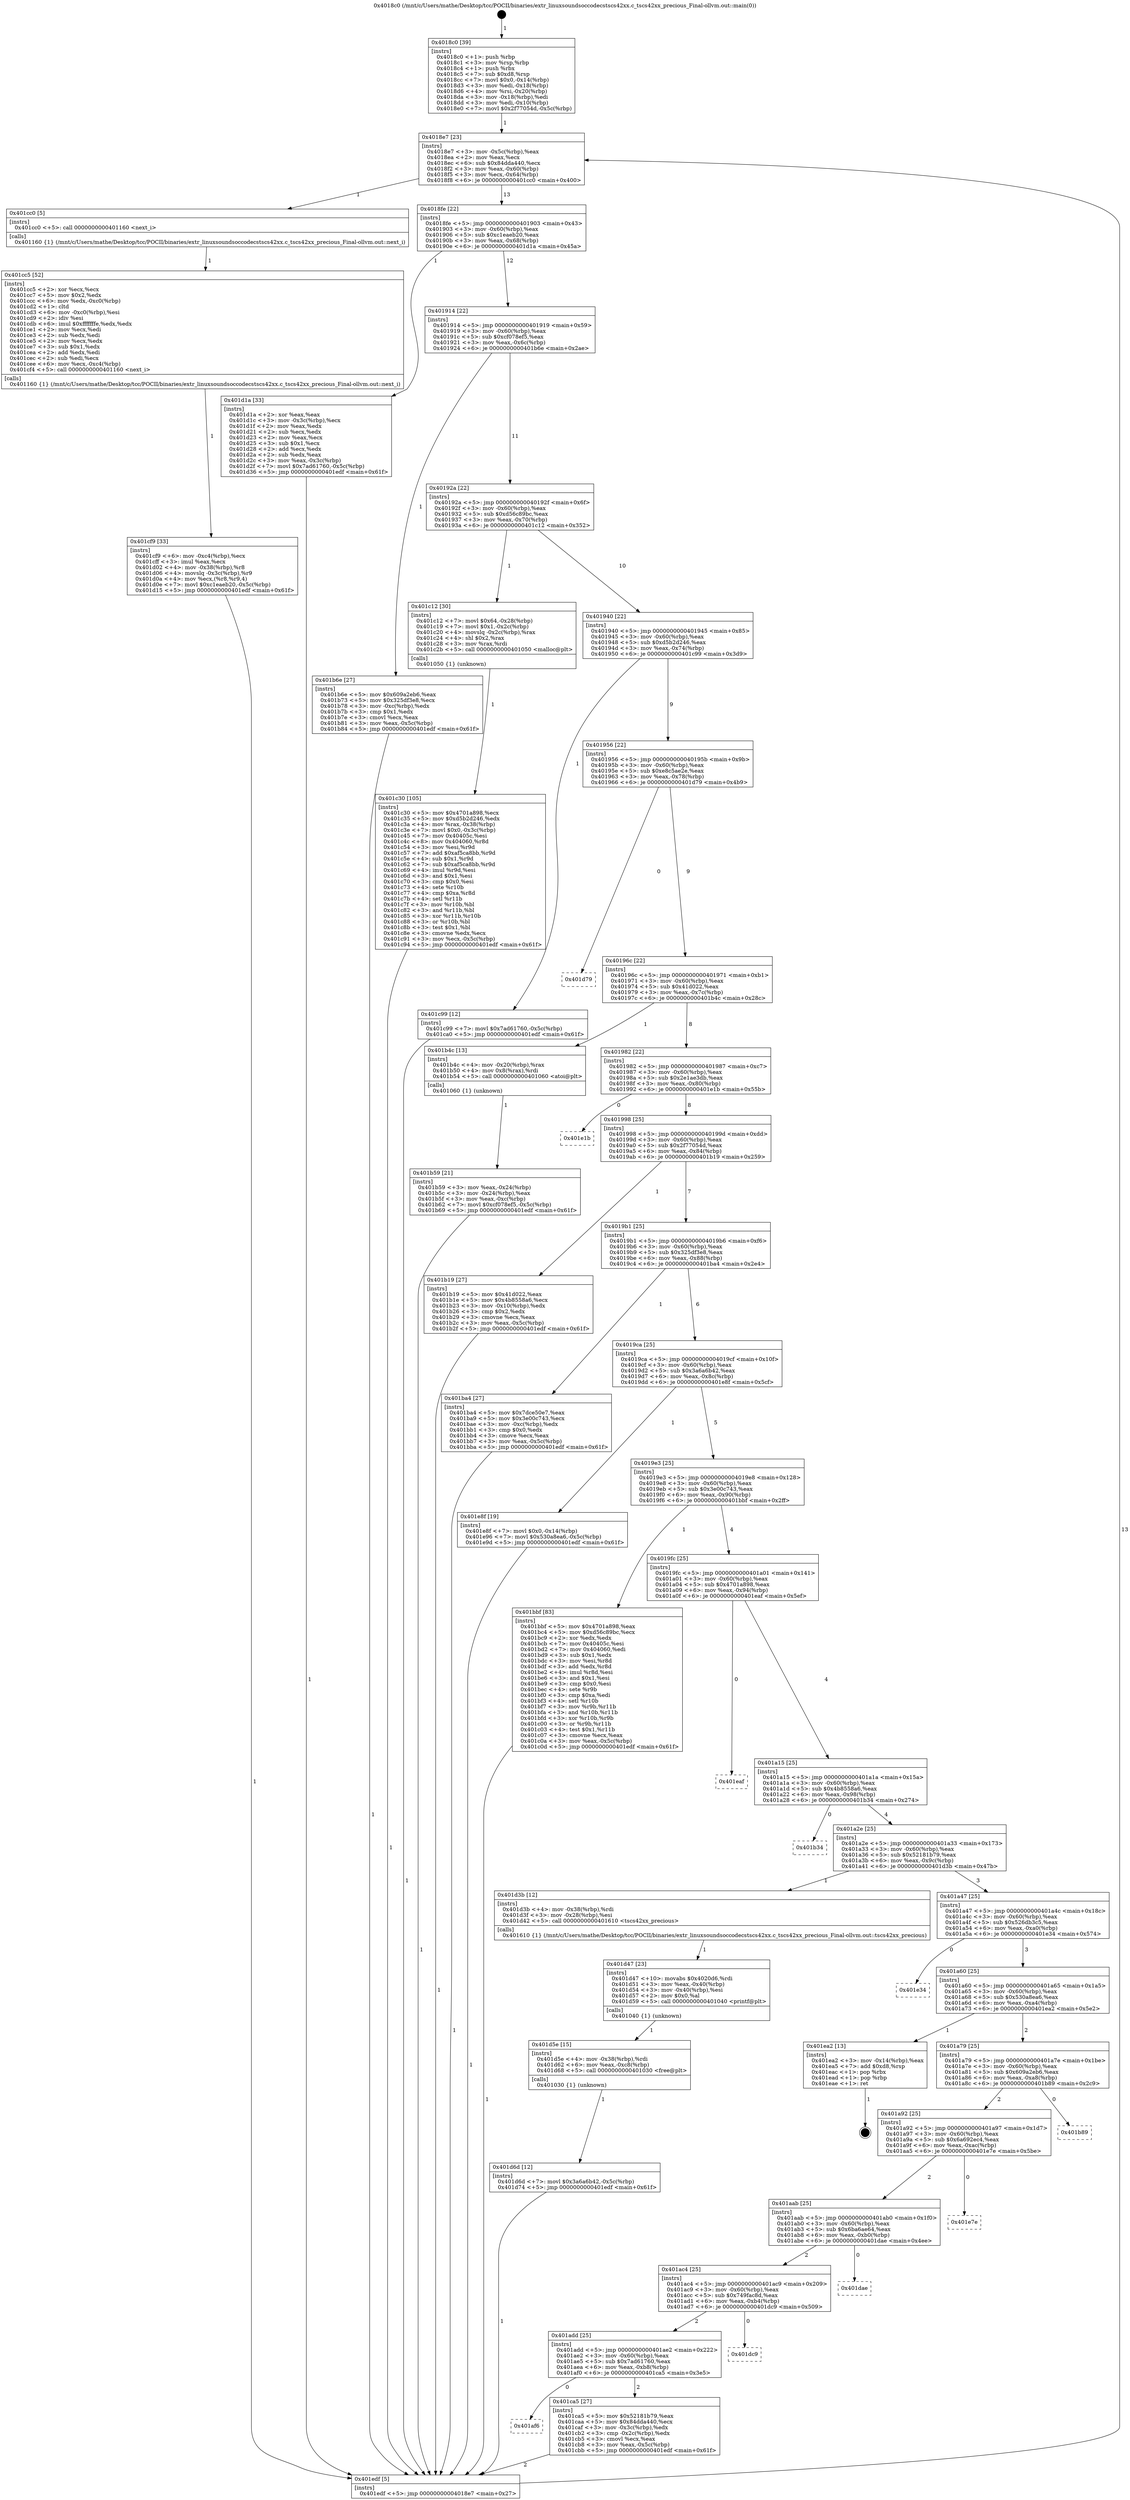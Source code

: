 digraph "0x4018c0" {
  label = "0x4018c0 (/mnt/c/Users/mathe/Desktop/tcc/POCII/binaries/extr_linuxsoundsoccodecstscs42xx.c_tscs42xx_precious_Final-ollvm.out::main(0))"
  labelloc = "t"
  node[shape=record]

  Entry [label="",width=0.3,height=0.3,shape=circle,fillcolor=black,style=filled]
  "0x4018e7" [label="{
     0x4018e7 [23]\l
     | [instrs]\l
     &nbsp;&nbsp;0x4018e7 \<+3\>: mov -0x5c(%rbp),%eax\l
     &nbsp;&nbsp;0x4018ea \<+2\>: mov %eax,%ecx\l
     &nbsp;&nbsp;0x4018ec \<+6\>: sub $0x84dda440,%ecx\l
     &nbsp;&nbsp;0x4018f2 \<+3\>: mov %eax,-0x60(%rbp)\l
     &nbsp;&nbsp;0x4018f5 \<+3\>: mov %ecx,-0x64(%rbp)\l
     &nbsp;&nbsp;0x4018f8 \<+6\>: je 0000000000401cc0 \<main+0x400\>\l
  }"]
  "0x401cc0" [label="{
     0x401cc0 [5]\l
     | [instrs]\l
     &nbsp;&nbsp;0x401cc0 \<+5\>: call 0000000000401160 \<next_i\>\l
     | [calls]\l
     &nbsp;&nbsp;0x401160 \{1\} (/mnt/c/Users/mathe/Desktop/tcc/POCII/binaries/extr_linuxsoundsoccodecstscs42xx.c_tscs42xx_precious_Final-ollvm.out::next_i)\l
  }"]
  "0x4018fe" [label="{
     0x4018fe [22]\l
     | [instrs]\l
     &nbsp;&nbsp;0x4018fe \<+5\>: jmp 0000000000401903 \<main+0x43\>\l
     &nbsp;&nbsp;0x401903 \<+3\>: mov -0x60(%rbp),%eax\l
     &nbsp;&nbsp;0x401906 \<+5\>: sub $0xc1eaeb20,%eax\l
     &nbsp;&nbsp;0x40190b \<+3\>: mov %eax,-0x68(%rbp)\l
     &nbsp;&nbsp;0x40190e \<+6\>: je 0000000000401d1a \<main+0x45a\>\l
  }"]
  Exit [label="",width=0.3,height=0.3,shape=circle,fillcolor=black,style=filled,peripheries=2]
  "0x401d1a" [label="{
     0x401d1a [33]\l
     | [instrs]\l
     &nbsp;&nbsp;0x401d1a \<+2\>: xor %eax,%eax\l
     &nbsp;&nbsp;0x401d1c \<+3\>: mov -0x3c(%rbp),%ecx\l
     &nbsp;&nbsp;0x401d1f \<+2\>: mov %eax,%edx\l
     &nbsp;&nbsp;0x401d21 \<+2\>: sub %ecx,%edx\l
     &nbsp;&nbsp;0x401d23 \<+2\>: mov %eax,%ecx\l
     &nbsp;&nbsp;0x401d25 \<+3\>: sub $0x1,%ecx\l
     &nbsp;&nbsp;0x401d28 \<+2\>: add %ecx,%edx\l
     &nbsp;&nbsp;0x401d2a \<+2\>: sub %edx,%eax\l
     &nbsp;&nbsp;0x401d2c \<+3\>: mov %eax,-0x3c(%rbp)\l
     &nbsp;&nbsp;0x401d2f \<+7\>: movl $0x7ad61760,-0x5c(%rbp)\l
     &nbsp;&nbsp;0x401d36 \<+5\>: jmp 0000000000401edf \<main+0x61f\>\l
  }"]
  "0x401914" [label="{
     0x401914 [22]\l
     | [instrs]\l
     &nbsp;&nbsp;0x401914 \<+5\>: jmp 0000000000401919 \<main+0x59\>\l
     &nbsp;&nbsp;0x401919 \<+3\>: mov -0x60(%rbp),%eax\l
     &nbsp;&nbsp;0x40191c \<+5\>: sub $0xcf078ef5,%eax\l
     &nbsp;&nbsp;0x401921 \<+3\>: mov %eax,-0x6c(%rbp)\l
     &nbsp;&nbsp;0x401924 \<+6\>: je 0000000000401b6e \<main+0x2ae\>\l
  }"]
  "0x401d6d" [label="{
     0x401d6d [12]\l
     | [instrs]\l
     &nbsp;&nbsp;0x401d6d \<+7\>: movl $0x3a6a6b42,-0x5c(%rbp)\l
     &nbsp;&nbsp;0x401d74 \<+5\>: jmp 0000000000401edf \<main+0x61f\>\l
  }"]
  "0x401b6e" [label="{
     0x401b6e [27]\l
     | [instrs]\l
     &nbsp;&nbsp;0x401b6e \<+5\>: mov $0x609a2eb6,%eax\l
     &nbsp;&nbsp;0x401b73 \<+5\>: mov $0x325df3e8,%ecx\l
     &nbsp;&nbsp;0x401b78 \<+3\>: mov -0xc(%rbp),%edx\l
     &nbsp;&nbsp;0x401b7b \<+3\>: cmp $0x1,%edx\l
     &nbsp;&nbsp;0x401b7e \<+3\>: cmovl %ecx,%eax\l
     &nbsp;&nbsp;0x401b81 \<+3\>: mov %eax,-0x5c(%rbp)\l
     &nbsp;&nbsp;0x401b84 \<+5\>: jmp 0000000000401edf \<main+0x61f\>\l
  }"]
  "0x40192a" [label="{
     0x40192a [22]\l
     | [instrs]\l
     &nbsp;&nbsp;0x40192a \<+5\>: jmp 000000000040192f \<main+0x6f\>\l
     &nbsp;&nbsp;0x40192f \<+3\>: mov -0x60(%rbp),%eax\l
     &nbsp;&nbsp;0x401932 \<+5\>: sub $0xd56c89bc,%eax\l
     &nbsp;&nbsp;0x401937 \<+3\>: mov %eax,-0x70(%rbp)\l
     &nbsp;&nbsp;0x40193a \<+6\>: je 0000000000401c12 \<main+0x352\>\l
  }"]
  "0x401d5e" [label="{
     0x401d5e [15]\l
     | [instrs]\l
     &nbsp;&nbsp;0x401d5e \<+4\>: mov -0x38(%rbp),%rdi\l
     &nbsp;&nbsp;0x401d62 \<+6\>: mov %eax,-0xc8(%rbp)\l
     &nbsp;&nbsp;0x401d68 \<+5\>: call 0000000000401030 \<free@plt\>\l
     | [calls]\l
     &nbsp;&nbsp;0x401030 \{1\} (unknown)\l
  }"]
  "0x401c12" [label="{
     0x401c12 [30]\l
     | [instrs]\l
     &nbsp;&nbsp;0x401c12 \<+7\>: movl $0x64,-0x28(%rbp)\l
     &nbsp;&nbsp;0x401c19 \<+7\>: movl $0x1,-0x2c(%rbp)\l
     &nbsp;&nbsp;0x401c20 \<+4\>: movslq -0x2c(%rbp),%rax\l
     &nbsp;&nbsp;0x401c24 \<+4\>: shl $0x2,%rax\l
     &nbsp;&nbsp;0x401c28 \<+3\>: mov %rax,%rdi\l
     &nbsp;&nbsp;0x401c2b \<+5\>: call 0000000000401050 \<malloc@plt\>\l
     | [calls]\l
     &nbsp;&nbsp;0x401050 \{1\} (unknown)\l
  }"]
  "0x401940" [label="{
     0x401940 [22]\l
     | [instrs]\l
     &nbsp;&nbsp;0x401940 \<+5\>: jmp 0000000000401945 \<main+0x85\>\l
     &nbsp;&nbsp;0x401945 \<+3\>: mov -0x60(%rbp),%eax\l
     &nbsp;&nbsp;0x401948 \<+5\>: sub $0xd5b2d246,%eax\l
     &nbsp;&nbsp;0x40194d \<+3\>: mov %eax,-0x74(%rbp)\l
     &nbsp;&nbsp;0x401950 \<+6\>: je 0000000000401c99 \<main+0x3d9\>\l
  }"]
  "0x401d47" [label="{
     0x401d47 [23]\l
     | [instrs]\l
     &nbsp;&nbsp;0x401d47 \<+10\>: movabs $0x4020d6,%rdi\l
     &nbsp;&nbsp;0x401d51 \<+3\>: mov %eax,-0x40(%rbp)\l
     &nbsp;&nbsp;0x401d54 \<+3\>: mov -0x40(%rbp),%esi\l
     &nbsp;&nbsp;0x401d57 \<+2\>: mov $0x0,%al\l
     &nbsp;&nbsp;0x401d59 \<+5\>: call 0000000000401040 \<printf@plt\>\l
     | [calls]\l
     &nbsp;&nbsp;0x401040 \{1\} (unknown)\l
  }"]
  "0x401c99" [label="{
     0x401c99 [12]\l
     | [instrs]\l
     &nbsp;&nbsp;0x401c99 \<+7\>: movl $0x7ad61760,-0x5c(%rbp)\l
     &nbsp;&nbsp;0x401ca0 \<+5\>: jmp 0000000000401edf \<main+0x61f\>\l
  }"]
  "0x401956" [label="{
     0x401956 [22]\l
     | [instrs]\l
     &nbsp;&nbsp;0x401956 \<+5\>: jmp 000000000040195b \<main+0x9b\>\l
     &nbsp;&nbsp;0x40195b \<+3\>: mov -0x60(%rbp),%eax\l
     &nbsp;&nbsp;0x40195e \<+5\>: sub $0xe8c5ae2e,%eax\l
     &nbsp;&nbsp;0x401963 \<+3\>: mov %eax,-0x78(%rbp)\l
     &nbsp;&nbsp;0x401966 \<+6\>: je 0000000000401d79 \<main+0x4b9\>\l
  }"]
  "0x401cf9" [label="{
     0x401cf9 [33]\l
     | [instrs]\l
     &nbsp;&nbsp;0x401cf9 \<+6\>: mov -0xc4(%rbp),%ecx\l
     &nbsp;&nbsp;0x401cff \<+3\>: imul %eax,%ecx\l
     &nbsp;&nbsp;0x401d02 \<+4\>: mov -0x38(%rbp),%r8\l
     &nbsp;&nbsp;0x401d06 \<+4\>: movslq -0x3c(%rbp),%r9\l
     &nbsp;&nbsp;0x401d0a \<+4\>: mov %ecx,(%r8,%r9,4)\l
     &nbsp;&nbsp;0x401d0e \<+7\>: movl $0xc1eaeb20,-0x5c(%rbp)\l
     &nbsp;&nbsp;0x401d15 \<+5\>: jmp 0000000000401edf \<main+0x61f\>\l
  }"]
  "0x401d79" [label="{
     0x401d79\l
  }", style=dashed]
  "0x40196c" [label="{
     0x40196c [22]\l
     | [instrs]\l
     &nbsp;&nbsp;0x40196c \<+5\>: jmp 0000000000401971 \<main+0xb1\>\l
     &nbsp;&nbsp;0x401971 \<+3\>: mov -0x60(%rbp),%eax\l
     &nbsp;&nbsp;0x401974 \<+5\>: sub $0x41d022,%eax\l
     &nbsp;&nbsp;0x401979 \<+3\>: mov %eax,-0x7c(%rbp)\l
     &nbsp;&nbsp;0x40197c \<+6\>: je 0000000000401b4c \<main+0x28c\>\l
  }"]
  "0x401cc5" [label="{
     0x401cc5 [52]\l
     | [instrs]\l
     &nbsp;&nbsp;0x401cc5 \<+2\>: xor %ecx,%ecx\l
     &nbsp;&nbsp;0x401cc7 \<+5\>: mov $0x2,%edx\l
     &nbsp;&nbsp;0x401ccc \<+6\>: mov %edx,-0xc0(%rbp)\l
     &nbsp;&nbsp;0x401cd2 \<+1\>: cltd\l
     &nbsp;&nbsp;0x401cd3 \<+6\>: mov -0xc0(%rbp),%esi\l
     &nbsp;&nbsp;0x401cd9 \<+2\>: idiv %esi\l
     &nbsp;&nbsp;0x401cdb \<+6\>: imul $0xfffffffe,%edx,%edx\l
     &nbsp;&nbsp;0x401ce1 \<+2\>: mov %ecx,%edi\l
     &nbsp;&nbsp;0x401ce3 \<+2\>: sub %edx,%edi\l
     &nbsp;&nbsp;0x401ce5 \<+2\>: mov %ecx,%edx\l
     &nbsp;&nbsp;0x401ce7 \<+3\>: sub $0x1,%edx\l
     &nbsp;&nbsp;0x401cea \<+2\>: add %edx,%edi\l
     &nbsp;&nbsp;0x401cec \<+2\>: sub %edi,%ecx\l
     &nbsp;&nbsp;0x401cee \<+6\>: mov %ecx,-0xc4(%rbp)\l
     &nbsp;&nbsp;0x401cf4 \<+5\>: call 0000000000401160 \<next_i\>\l
     | [calls]\l
     &nbsp;&nbsp;0x401160 \{1\} (/mnt/c/Users/mathe/Desktop/tcc/POCII/binaries/extr_linuxsoundsoccodecstscs42xx.c_tscs42xx_precious_Final-ollvm.out::next_i)\l
  }"]
  "0x401b4c" [label="{
     0x401b4c [13]\l
     | [instrs]\l
     &nbsp;&nbsp;0x401b4c \<+4\>: mov -0x20(%rbp),%rax\l
     &nbsp;&nbsp;0x401b50 \<+4\>: mov 0x8(%rax),%rdi\l
     &nbsp;&nbsp;0x401b54 \<+5\>: call 0000000000401060 \<atoi@plt\>\l
     | [calls]\l
     &nbsp;&nbsp;0x401060 \{1\} (unknown)\l
  }"]
  "0x401982" [label="{
     0x401982 [22]\l
     | [instrs]\l
     &nbsp;&nbsp;0x401982 \<+5\>: jmp 0000000000401987 \<main+0xc7\>\l
     &nbsp;&nbsp;0x401987 \<+3\>: mov -0x60(%rbp),%eax\l
     &nbsp;&nbsp;0x40198a \<+5\>: sub $0x2e1ae3db,%eax\l
     &nbsp;&nbsp;0x40198f \<+3\>: mov %eax,-0x80(%rbp)\l
     &nbsp;&nbsp;0x401992 \<+6\>: je 0000000000401e1b \<main+0x55b\>\l
  }"]
  "0x401af6" [label="{
     0x401af6\l
  }", style=dashed]
  "0x401e1b" [label="{
     0x401e1b\l
  }", style=dashed]
  "0x401998" [label="{
     0x401998 [25]\l
     | [instrs]\l
     &nbsp;&nbsp;0x401998 \<+5\>: jmp 000000000040199d \<main+0xdd\>\l
     &nbsp;&nbsp;0x40199d \<+3\>: mov -0x60(%rbp),%eax\l
     &nbsp;&nbsp;0x4019a0 \<+5\>: sub $0x2f77054d,%eax\l
     &nbsp;&nbsp;0x4019a5 \<+6\>: mov %eax,-0x84(%rbp)\l
     &nbsp;&nbsp;0x4019ab \<+6\>: je 0000000000401b19 \<main+0x259\>\l
  }"]
  "0x401ca5" [label="{
     0x401ca5 [27]\l
     | [instrs]\l
     &nbsp;&nbsp;0x401ca5 \<+5\>: mov $0x52181b79,%eax\l
     &nbsp;&nbsp;0x401caa \<+5\>: mov $0x84dda440,%ecx\l
     &nbsp;&nbsp;0x401caf \<+3\>: mov -0x3c(%rbp),%edx\l
     &nbsp;&nbsp;0x401cb2 \<+3\>: cmp -0x2c(%rbp),%edx\l
     &nbsp;&nbsp;0x401cb5 \<+3\>: cmovl %ecx,%eax\l
     &nbsp;&nbsp;0x401cb8 \<+3\>: mov %eax,-0x5c(%rbp)\l
     &nbsp;&nbsp;0x401cbb \<+5\>: jmp 0000000000401edf \<main+0x61f\>\l
  }"]
  "0x401b19" [label="{
     0x401b19 [27]\l
     | [instrs]\l
     &nbsp;&nbsp;0x401b19 \<+5\>: mov $0x41d022,%eax\l
     &nbsp;&nbsp;0x401b1e \<+5\>: mov $0x4b8558a6,%ecx\l
     &nbsp;&nbsp;0x401b23 \<+3\>: mov -0x10(%rbp),%edx\l
     &nbsp;&nbsp;0x401b26 \<+3\>: cmp $0x2,%edx\l
     &nbsp;&nbsp;0x401b29 \<+3\>: cmovne %ecx,%eax\l
     &nbsp;&nbsp;0x401b2c \<+3\>: mov %eax,-0x5c(%rbp)\l
     &nbsp;&nbsp;0x401b2f \<+5\>: jmp 0000000000401edf \<main+0x61f\>\l
  }"]
  "0x4019b1" [label="{
     0x4019b1 [25]\l
     | [instrs]\l
     &nbsp;&nbsp;0x4019b1 \<+5\>: jmp 00000000004019b6 \<main+0xf6\>\l
     &nbsp;&nbsp;0x4019b6 \<+3\>: mov -0x60(%rbp),%eax\l
     &nbsp;&nbsp;0x4019b9 \<+5\>: sub $0x325df3e8,%eax\l
     &nbsp;&nbsp;0x4019be \<+6\>: mov %eax,-0x88(%rbp)\l
     &nbsp;&nbsp;0x4019c4 \<+6\>: je 0000000000401ba4 \<main+0x2e4\>\l
  }"]
  "0x401edf" [label="{
     0x401edf [5]\l
     | [instrs]\l
     &nbsp;&nbsp;0x401edf \<+5\>: jmp 00000000004018e7 \<main+0x27\>\l
  }"]
  "0x4018c0" [label="{
     0x4018c0 [39]\l
     | [instrs]\l
     &nbsp;&nbsp;0x4018c0 \<+1\>: push %rbp\l
     &nbsp;&nbsp;0x4018c1 \<+3\>: mov %rsp,%rbp\l
     &nbsp;&nbsp;0x4018c4 \<+1\>: push %rbx\l
     &nbsp;&nbsp;0x4018c5 \<+7\>: sub $0xd8,%rsp\l
     &nbsp;&nbsp;0x4018cc \<+7\>: movl $0x0,-0x14(%rbp)\l
     &nbsp;&nbsp;0x4018d3 \<+3\>: mov %edi,-0x18(%rbp)\l
     &nbsp;&nbsp;0x4018d6 \<+4\>: mov %rsi,-0x20(%rbp)\l
     &nbsp;&nbsp;0x4018da \<+3\>: mov -0x18(%rbp),%edi\l
     &nbsp;&nbsp;0x4018dd \<+3\>: mov %edi,-0x10(%rbp)\l
     &nbsp;&nbsp;0x4018e0 \<+7\>: movl $0x2f77054d,-0x5c(%rbp)\l
  }"]
  "0x401b59" [label="{
     0x401b59 [21]\l
     | [instrs]\l
     &nbsp;&nbsp;0x401b59 \<+3\>: mov %eax,-0x24(%rbp)\l
     &nbsp;&nbsp;0x401b5c \<+3\>: mov -0x24(%rbp),%eax\l
     &nbsp;&nbsp;0x401b5f \<+3\>: mov %eax,-0xc(%rbp)\l
     &nbsp;&nbsp;0x401b62 \<+7\>: movl $0xcf078ef5,-0x5c(%rbp)\l
     &nbsp;&nbsp;0x401b69 \<+5\>: jmp 0000000000401edf \<main+0x61f\>\l
  }"]
  "0x401add" [label="{
     0x401add [25]\l
     | [instrs]\l
     &nbsp;&nbsp;0x401add \<+5\>: jmp 0000000000401ae2 \<main+0x222\>\l
     &nbsp;&nbsp;0x401ae2 \<+3\>: mov -0x60(%rbp),%eax\l
     &nbsp;&nbsp;0x401ae5 \<+5\>: sub $0x7ad61760,%eax\l
     &nbsp;&nbsp;0x401aea \<+6\>: mov %eax,-0xb8(%rbp)\l
     &nbsp;&nbsp;0x401af0 \<+6\>: je 0000000000401ca5 \<main+0x3e5\>\l
  }"]
  "0x401ba4" [label="{
     0x401ba4 [27]\l
     | [instrs]\l
     &nbsp;&nbsp;0x401ba4 \<+5\>: mov $0x7dce50e7,%eax\l
     &nbsp;&nbsp;0x401ba9 \<+5\>: mov $0x3e00c743,%ecx\l
     &nbsp;&nbsp;0x401bae \<+3\>: mov -0xc(%rbp),%edx\l
     &nbsp;&nbsp;0x401bb1 \<+3\>: cmp $0x0,%edx\l
     &nbsp;&nbsp;0x401bb4 \<+3\>: cmove %ecx,%eax\l
     &nbsp;&nbsp;0x401bb7 \<+3\>: mov %eax,-0x5c(%rbp)\l
     &nbsp;&nbsp;0x401bba \<+5\>: jmp 0000000000401edf \<main+0x61f\>\l
  }"]
  "0x4019ca" [label="{
     0x4019ca [25]\l
     | [instrs]\l
     &nbsp;&nbsp;0x4019ca \<+5\>: jmp 00000000004019cf \<main+0x10f\>\l
     &nbsp;&nbsp;0x4019cf \<+3\>: mov -0x60(%rbp),%eax\l
     &nbsp;&nbsp;0x4019d2 \<+5\>: sub $0x3a6a6b42,%eax\l
     &nbsp;&nbsp;0x4019d7 \<+6\>: mov %eax,-0x8c(%rbp)\l
     &nbsp;&nbsp;0x4019dd \<+6\>: je 0000000000401e8f \<main+0x5cf\>\l
  }"]
  "0x401dc9" [label="{
     0x401dc9\l
  }", style=dashed]
  "0x401e8f" [label="{
     0x401e8f [19]\l
     | [instrs]\l
     &nbsp;&nbsp;0x401e8f \<+7\>: movl $0x0,-0x14(%rbp)\l
     &nbsp;&nbsp;0x401e96 \<+7\>: movl $0x530a8ea6,-0x5c(%rbp)\l
     &nbsp;&nbsp;0x401e9d \<+5\>: jmp 0000000000401edf \<main+0x61f\>\l
  }"]
  "0x4019e3" [label="{
     0x4019e3 [25]\l
     | [instrs]\l
     &nbsp;&nbsp;0x4019e3 \<+5\>: jmp 00000000004019e8 \<main+0x128\>\l
     &nbsp;&nbsp;0x4019e8 \<+3\>: mov -0x60(%rbp),%eax\l
     &nbsp;&nbsp;0x4019eb \<+5\>: sub $0x3e00c743,%eax\l
     &nbsp;&nbsp;0x4019f0 \<+6\>: mov %eax,-0x90(%rbp)\l
     &nbsp;&nbsp;0x4019f6 \<+6\>: je 0000000000401bbf \<main+0x2ff\>\l
  }"]
  "0x401ac4" [label="{
     0x401ac4 [25]\l
     | [instrs]\l
     &nbsp;&nbsp;0x401ac4 \<+5\>: jmp 0000000000401ac9 \<main+0x209\>\l
     &nbsp;&nbsp;0x401ac9 \<+3\>: mov -0x60(%rbp),%eax\l
     &nbsp;&nbsp;0x401acc \<+5\>: sub $0x749fac8d,%eax\l
     &nbsp;&nbsp;0x401ad1 \<+6\>: mov %eax,-0xb4(%rbp)\l
     &nbsp;&nbsp;0x401ad7 \<+6\>: je 0000000000401dc9 \<main+0x509\>\l
  }"]
  "0x401bbf" [label="{
     0x401bbf [83]\l
     | [instrs]\l
     &nbsp;&nbsp;0x401bbf \<+5\>: mov $0x4701a898,%eax\l
     &nbsp;&nbsp;0x401bc4 \<+5\>: mov $0xd56c89bc,%ecx\l
     &nbsp;&nbsp;0x401bc9 \<+2\>: xor %edx,%edx\l
     &nbsp;&nbsp;0x401bcb \<+7\>: mov 0x40405c,%esi\l
     &nbsp;&nbsp;0x401bd2 \<+7\>: mov 0x404060,%edi\l
     &nbsp;&nbsp;0x401bd9 \<+3\>: sub $0x1,%edx\l
     &nbsp;&nbsp;0x401bdc \<+3\>: mov %esi,%r8d\l
     &nbsp;&nbsp;0x401bdf \<+3\>: add %edx,%r8d\l
     &nbsp;&nbsp;0x401be2 \<+4\>: imul %r8d,%esi\l
     &nbsp;&nbsp;0x401be6 \<+3\>: and $0x1,%esi\l
     &nbsp;&nbsp;0x401be9 \<+3\>: cmp $0x0,%esi\l
     &nbsp;&nbsp;0x401bec \<+4\>: sete %r9b\l
     &nbsp;&nbsp;0x401bf0 \<+3\>: cmp $0xa,%edi\l
     &nbsp;&nbsp;0x401bf3 \<+4\>: setl %r10b\l
     &nbsp;&nbsp;0x401bf7 \<+3\>: mov %r9b,%r11b\l
     &nbsp;&nbsp;0x401bfa \<+3\>: and %r10b,%r11b\l
     &nbsp;&nbsp;0x401bfd \<+3\>: xor %r10b,%r9b\l
     &nbsp;&nbsp;0x401c00 \<+3\>: or %r9b,%r11b\l
     &nbsp;&nbsp;0x401c03 \<+4\>: test $0x1,%r11b\l
     &nbsp;&nbsp;0x401c07 \<+3\>: cmovne %ecx,%eax\l
     &nbsp;&nbsp;0x401c0a \<+3\>: mov %eax,-0x5c(%rbp)\l
     &nbsp;&nbsp;0x401c0d \<+5\>: jmp 0000000000401edf \<main+0x61f\>\l
  }"]
  "0x4019fc" [label="{
     0x4019fc [25]\l
     | [instrs]\l
     &nbsp;&nbsp;0x4019fc \<+5\>: jmp 0000000000401a01 \<main+0x141\>\l
     &nbsp;&nbsp;0x401a01 \<+3\>: mov -0x60(%rbp),%eax\l
     &nbsp;&nbsp;0x401a04 \<+5\>: sub $0x4701a898,%eax\l
     &nbsp;&nbsp;0x401a09 \<+6\>: mov %eax,-0x94(%rbp)\l
     &nbsp;&nbsp;0x401a0f \<+6\>: je 0000000000401eaf \<main+0x5ef\>\l
  }"]
  "0x401c30" [label="{
     0x401c30 [105]\l
     | [instrs]\l
     &nbsp;&nbsp;0x401c30 \<+5\>: mov $0x4701a898,%ecx\l
     &nbsp;&nbsp;0x401c35 \<+5\>: mov $0xd5b2d246,%edx\l
     &nbsp;&nbsp;0x401c3a \<+4\>: mov %rax,-0x38(%rbp)\l
     &nbsp;&nbsp;0x401c3e \<+7\>: movl $0x0,-0x3c(%rbp)\l
     &nbsp;&nbsp;0x401c45 \<+7\>: mov 0x40405c,%esi\l
     &nbsp;&nbsp;0x401c4c \<+8\>: mov 0x404060,%r8d\l
     &nbsp;&nbsp;0x401c54 \<+3\>: mov %esi,%r9d\l
     &nbsp;&nbsp;0x401c57 \<+7\>: add $0xaf5ca8bb,%r9d\l
     &nbsp;&nbsp;0x401c5e \<+4\>: sub $0x1,%r9d\l
     &nbsp;&nbsp;0x401c62 \<+7\>: sub $0xaf5ca8bb,%r9d\l
     &nbsp;&nbsp;0x401c69 \<+4\>: imul %r9d,%esi\l
     &nbsp;&nbsp;0x401c6d \<+3\>: and $0x1,%esi\l
     &nbsp;&nbsp;0x401c70 \<+3\>: cmp $0x0,%esi\l
     &nbsp;&nbsp;0x401c73 \<+4\>: sete %r10b\l
     &nbsp;&nbsp;0x401c77 \<+4\>: cmp $0xa,%r8d\l
     &nbsp;&nbsp;0x401c7b \<+4\>: setl %r11b\l
     &nbsp;&nbsp;0x401c7f \<+3\>: mov %r10b,%bl\l
     &nbsp;&nbsp;0x401c82 \<+3\>: and %r11b,%bl\l
     &nbsp;&nbsp;0x401c85 \<+3\>: xor %r11b,%r10b\l
     &nbsp;&nbsp;0x401c88 \<+3\>: or %r10b,%bl\l
     &nbsp;&nbsp;0x401c8b \<+3\>: test $0x1,%bl\l
     &nbsp;&nbsp;0x401c8e \<+3\>: cmovne %edx,%ecx\l
     &nbsp;&nbsp;0x401c91 \<+3\>: mov %ecx,-0x5c(%rbp)\l
     &nbsp;&nbsp;0x401c94 \<+5\>: jmp 0000000000401edf \<main+0x61f\>\l
  }"]
  "0x401dae" [label="{
     0x401dae\l
  }", style=dashed]
  "0x401eaf" [label="{
     0x401eaf\l
  }", style=dashed]
  "0x401a15" [label="{
     0x401a15 [25]\l
     | [instrs]\l
     &nbsp;&nbsp;0x401a15 \<+5\>: jmp 0000000000401a1a \<main+0x15a\>\l
     &nbsp;&nbsp;0x401a1a \<+3\>: mov -0x60(%rbp),%eax\l
     &nbsp;&nbsp;0x401a1d \<+5\>: sub $0x4b8558a6,%eax\l
     &nbsp;&nbsp;0x401a22 \<+6\>: mov %eax,-0x98(%rbp)\l
     &nbsp;&nbsp;0x401a28 \<+6\>: je 0000000000401b34 \<main+0x274\>\l
  }"]
  "0x401aab" [label="{
     0x401aab [25]\l
     | [instrs]\l
     &nbsp;&nbsp;0x401aab \<+5\>: jmp 0000000000401ab0 \<main+0x1f0\>\l
     &nbsp;&nbsp;0x401ab0 \<+3\>: mov -0x60(%rbp),%eax\l
     &nbsp;&nbsp;0x401ab3 \<+5\>: sub $0x6ba6ae64,%eax\l
     &nbsp;&nbsp;0x401ab8 \<+6\>: mov %eax,-0xb0(%rbp)\l
     &nbsp;&nbsp;0x401abe \<+6\>: je 0000000000401dae \<main+0x4ee\>\l
  }"]
  "0x401b34" [label="{
     0x401b34\l
  }", style=dashed]
  "0x401a2e" [label="{
     0x401a2e [25]\l
     | [instrs]\l
     &nbsp;&nbsp;0x401a2e \<+5\>: jmp 0000000000401a33 \<main+0x173\>\l
     &nbsp;&nbsp;0x401a33 \<+3\>: mov -0x60(%rbp),%eax\l
     &nbsp;&nbsp;0x401a36 \<+5\>: sub $0x52181b79,%eax\l
     &nbsp;&nbsp;0x401a3b \<+6\>: mov %eax,-0x9c(%rbp)\l
     &nbsp;&nbsp;0x401a41 \<+6\>: je 0000000000401d3b \<main+0x47b\>\l
  }"]
  "0x401e7e" [label="{
     0x401e7e\l
  }", style=dashed]
  "0x401d3b" [label="{
     0x401d3b [12]\l
     | [instrs]\l
     &nbsp;&nbsp;0x401d3b \<+4\>: mov -0x38(%rbp),%rdi\l
     &nbsp;&nbsp;0x401d3f \<+3\>: mov -0x28(%rbp),%esi\l
     &nbsp;&nbsp;0x401d42 \<+5\>: call 0000000000401610 \<tscs42xx_precious\>\l
     | [calls]\l
     &nbsp;&nbsp;0x401610 \{1\} (/mnt/c/Users/mathe/Desktop/tcc/POCII/binaries/extr_linuxsoundsoccodecstscs42xx.c_tscs42xx_precious_Final-ollvm.out::tscs42xx_precious)\l
  }"]
  "0x401a47" [label="{
     0x401a47 [25]\l
     | [instrs]\l
     &nbsp;&nbsp;0x401a47 \<+5\>: jmp 0000000000401a4c \<main+0x18c\>\l
     &nbsp;&nbsp;0x401a4c \<+3\>: mov -0x60(%rbp),%eax\l
     &nbsp;&nbsp;0x401a4f \<+5\>: sub $0x526db3c5,%eax\l
     &nbsp;&nbsp;0x401a54 \<+6\>: mov %eax,-0xa0(%rbp)\l
     &nbsp;&nbsp;0x401a5a \<+6\>: je 0000000000401e34 \<main+0x574\>\l
  }"]
  "0x401a92" [label="{
     0x401a92 [25]\l
     | [instrs]\l
     &nbsp;&nbsp;0x401a92 \<+5\>: jmp 0000000000401a97 \<main+0x1d7\>\l
     &nbsp;&nbsp;0x401a97 \<+3\>: mov -0x60(%rbp),%eax\l
     &nbsp;&nbsp;0x401a9a \<+5\>: sub $0x6a692ec4,%eax\l
     &nbsp;&nbsp;0x401a9f \<+6\>: mov %eax,-0xac(%rbp)\l
     &nbsp;&nbsp;0x401aa5 \<+6\>: je 0000000000401e7e \<main+0x5be\>\l
  }"]
  "0x401e34" [label="{
     0x401e34\l
  }", style=dashed]
  "0x401a60" [label="{
     0x401a60 [25]\l
     | [instrs]\l
     &nbsp;&nbsp;0x401a60 \<+5\>: jmp 0000000000401a65 \<main+0x1a5\>\l
     &nbsp;&nbsp;0x401a65 \<+3\>: mov -0x60(%rbp),%eax\l
     &nbsp;&nbsp;0x401a68 \<+5\>: sub $0x530a8ea6,%eax\l
     &nbsp;&nbsp;0x401a6d \<+6\>: mov %eax,-0xa4(%rbp)\l
     &nbsp;&nbsp;0x401a73 \<+6\>: je 0000000000401ea2 \<main+0x5e2\>\l
  }"]
  "0x401b89" [label="{
     0x401b89\l
  }", style=dashed]
  "0x401ea2" [label="{
     0x401ea2 [13]\l
     | [instrs]\l
     &nbsp;&nbsp;0x401ea2 \<+3\>: mov -0x14(%rbp),%eax\l
     &nbsp;&nbsp;0x401ea5 \<+7\>: add $0xd8,%rsp\l
     &nbsp;&nbsp;0x401eac \<+1\>: pop %rbx\l
     &nbsp;&nbsp;0x401ead \<+1\>: pop %rbp\l
     &nbsp;&nbsp;0x401eae \<+1\>: ret\l
  }"]
  "0x401a79" [label="{
     0x401a79 [25]\l
     | [instrs]\l
     &nbsp;&nbsp;0x401a79 \<+5\>: jmp 0000000000401a7e \<main+0x1be\>\l
     &nbsp;&nbsp;0x401a7e \<+3\>: mov -0x60(%rbp),%eax\l
     &nbsp;&nbsp;0x401a81 \<+5\>: sub $0x609a2eb6,%eax\l
     &nbsp;&nbsp;0x401a86 \<+6\>: mov %eax,-0xa8(%rbp)\l
     &nbsp;&nbsp;0x401a8c \<+6\>: je 0000000000401b89 \<main+0x2c9\>\l
  }"]
  Entry -> "0x4018c0" [label=" 1"]
  "0x4018e7" -> "0x401cc0" [label=" 1"]
  "0x4018e7" -> "0x4018fe" [label=" 13"]
  "0x401ea2" -> Exit [label=" 1"]
  "0x4018fe" -> "0x401d1a" [label=" 1"]
  "0x4018fe" -> "0x401914" [label=" 12"]
  "0x401e8f" -> "0x401edf" [label=" 1"]
  "0x401914" -> "0x401b6e" [label=" 1"]
  "0x401914" -> "0x40192a" [label=" 11"]
  "0x401d6d" -> "0x401edf" [label=" 1"]
  "0x40192a" -> "0x401c12" [label=" 1"]
  "0x40192a" -> "0x401940" [label=" 10"]
  "0x401d5e" -> "0x401d6d" [label=" 1"]
  "0x401940" -> "0x401c99" [label=" 1"]
  "0x401940" -> "0x401956" [label=" 9"]
  "0x401d47" -> "0x401d5e" [label=" 1"]
  "0x401956" -> "0x401d79" [label=" 0"]
  "0x401956" -> "0x40196c" [label=" 9"]
  "0x401d3b" -> "0x401d47" [label=" 1"]
  "0x40196c" -> "0x401b4c" [label=" 1"]
  "0x40196c" -> "0x401982" [label=" 8"]
  "0x401d1a" -> "0x401edf" [label=" 1"]
  "0x401982" -> "0x401e1b" [label=" 0"]
  "0x401982" -> "0x401998" [label=" 8"]
  "0x401cf9" -> "0x401edf" [label=" 1"]
  "0x401998" -> "0x401b19" [label=" 1"]
  "0x401998" -> "0x4019b1" [label=" 7"]
  "0x401b19" -> "0x401edf" [label=" 1"]
  "0x4018c0" -> "0x4018e7" [label=" 1"]
  "0x401edf" -> "0x4018e7" [label=" 13"]
  "0x401b4c" -> "0x401b59" [label=" 1"]
  "0x401b59" -> "0x401edf" [label=" 1"]
  "0x401b6e" -> "0x401edf" [label=" 1"]
  "0x401cc5" -> "0x401cf9" [label=" 1"]
  "0x4019b1" -> "0x401ba4" [label=" 1"]
  "0x4019b1" -> "0x4019ca" [label=" 6"]
  "0x401ba4" -> "0x401edf" [label=" 1"]
  "0x401ca5" -> "0x401edf" [label=" 2"]
  "0x4019ca" -> "0x401e8f" [label=" 1"]
  "0x4019ca" -> "0x4019e3" [label=" 5"]
  "0x401add" -> "0x401af6" [label=" 0"]
  "0x4019e3" -> "0x401bbf" [label=" 1"]
  "0x4019e3" -> "0x4019fc" [label=" 4"]
  "0x401bbf" -> "0x401edf" [label=" 1"]
  "0x401c12" -> "0x401c30" [label=" 1"]
  "0x401c30" -> "0x401edf" [label=" 1"]
  "0x401c99" -> "0x401edf" [label=" 1"]
  "0x401cc0" -> "0x401cc5" [label=" 1"]
  "0x4019fc" -> "0x401eaf" [label=" 0"]
  "0x4019fc" -> "0x401a15" [label=" 4"]
  "0x401ac4" -> "0x401add" [label=" 2"]
  "0x401a15" -> "0x401b34" [label=" 0"]
  "0x401a15" -> "0x401a2e" [label=" 4"]
  "0x401add" -> "0x401ca5" [label=" 2"]
  "0x401a2e" -> "0x401d3b" [label=" 1"]
  "0x401a2e" -> "0x401a47" [label=" 3"]
  "0x401aab" -> "0x401ac4" [label=" 2"]
  "0x401a47" -> "0x401e34" [label=" 0"]
  "0x401a47" -> "0x401a60" [label=" 3"]
  "0x401ac4" -> "0x401dc9" [label=" 0"]
  "0x401a60" -> "0x401ea2" [label=" 1"]
  "0x401a60" -> "0x401a79" [label=" 2"]
  "0x401a92" -> "0x401aab" [label=" 2"]
  "0x401a79" -> "0x401b89" [label=" 0"]
  "0x401a79" -> "0x401a92" [label=" 2"]
  "0x401aab" -> "0x401dae" [label=" 0"]
  "0x401a92" -> "0x401e7e" [label=" 0"]
}
